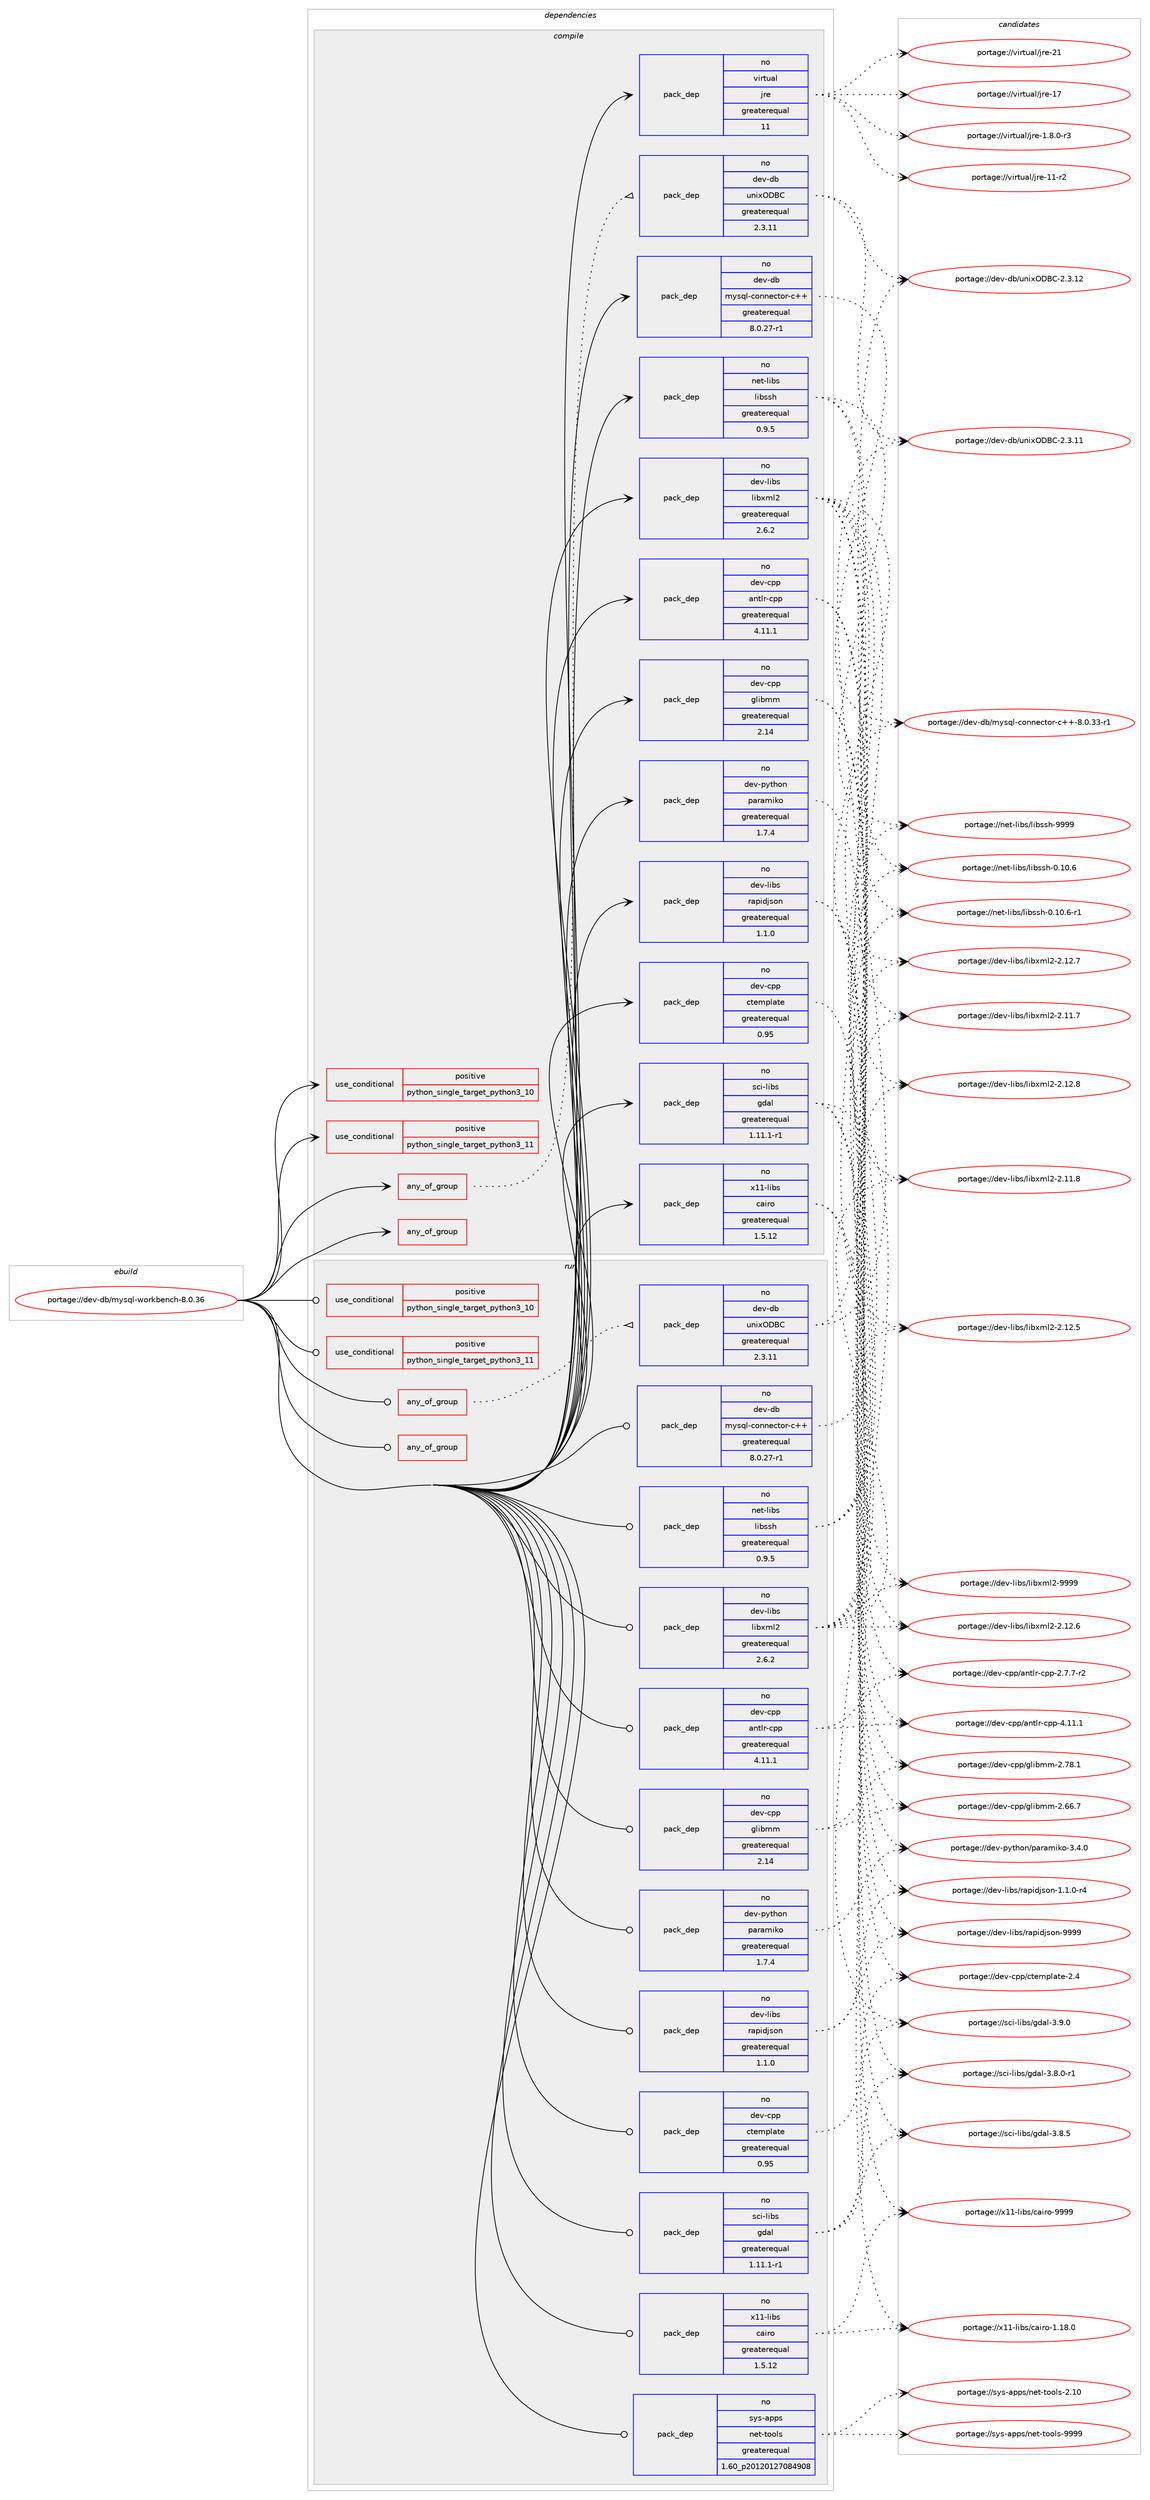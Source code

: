 digraph prolog {

# *************
# Graph options
# *************

newrank=true;
concentrate=true;
compound=true;
graph [rankdir=LR,fontname=Helvetica,fontsize=10,ranksep=1.5];#, ranksep=2.5, nodesep=0.2];
edge  [arrowhead=vee];
node  [fontname=Helvetica,fontsize=10];

# **********
# The ebuild
# **********

subgraph cluster_leftcol {
color=gray;
rank=same;
label=<<i>ebuild</i>>;
id [label="portage://dev-db/mysql-workbench-8.0.36", color=red, width=4, href="../dev-db/mysql-workbench-8.0.36.svg"];
}

# ****************
# The dependencies
# ****************

subgraph cluster_midcol {
color=gray;
label=<<i>dependencies</i>>;
subgraph cluster_compile {
fillcolor="#eeeeee";
style=filled;
label=<<i>compile</i>>;
subgraph any855 {
dependency31066 [label=<<TABLE BORDER="0" CELLBORDER="1" CELLSPACING="0" CELLPADDING="4"><TR><TD CELLPADDING="10">any_of_group</TD></TR></TABLE>>, shape=none, color=red];# *** BEGIN UNKNOWN DEPENDENCY TYPE (TODO) ***
# dependency31066 -> package_dependency(portage://dev-db/mysql-workbench-8.0.36,install,no,dev-db,libiodbc,none,[,,],[],[])
# *** END UNKNOWN DEPENDENCY TYPE (TODO) ***

subgraph pack12769 {
dependency31067 [label=<<TABLE BORDER="0" CELLBORDER="1" CELLSPACING="0" CELLPADDING="4" WIDTH="220"><TR><TD ROWSPAN="6" CELLPADDING="30">pack_dep</TD></TR><TR><TD WIDTH="110">no</TD></TR><TR><TD>dev-db</TD></TR><TR><TD>unixODBC</TD></TR><TR><TD>greaterequal</TD></TR><TR><TD>2.3.11</TD></TR></TABLE>>, shape=none, color=blue];
}
dependency31066:e -> dependency31067:w [weight=20,style="dotted",arrowhead="oinv"];
}
id:e -> dependency31066:w [weight=20,style="solid",arrowhead="vee"];
subgraph any856 {
dependency31068 [label=<<TABLE BORDER="0" CELLBORDER="1" CELLSPACING="0" CELLPADDING="4"><TR><TD CELLPADDING="10">any_of_group</TD></TR></TABLE>>, shape=none, color=red];# *** BEGIN UNKNOWN DEPENDENCY TYPE (TODO) ***
# dependency31068 -> package_dependency(portage://dev-db/mysql-workbench-8.0.36,install,no,sys-fs,e2fsprogs,none,[,,],[],[])
# *** END UNKNOWN DEPENDENCY TYPE (TODO) ***

# *** BEGIN UNKNOWN DEPENDENCY TYPE (TODO) ***
# dependency31068 -> package_dependency(portage://dev-db/mysql-workbench-8.0.36,install,no,dev-libs,ossp-uuid,none,[,,],[],[])
# *** END UNKNOWN DEPENDENCY TYPE (TODO) ***

}
id:e -> dependency31068:w [weight=20,style="solid",arrowhead="vee"];
subgraph cond17387 {
dependency31069 [label=<<TABLE BORDER="0" CELLBORDER="1" CELLSPACING="0" CELLPADDING="4"><TR><TD ROWSPAN="3" CELLPADDING="10">use_conditional</TD></TR><TR><TD>positive</TD></TR><TR><TD>python_single_target_python3_10</TD></TR></TABLE>>, shape=none, color=red];
# *** BEGIN UNKNOWN DEPENDENCY TYPE (TODO) ***
# dependency31069 -> package_dependency(portage://dev-db/mysql-workbench-8.0.36,install,no,dev-lang,python,none,[,,],[slot(3.10)],[use(enable(sqlite),none)])
# *** END UNKNOWN DEPENDENCY TYPE (TODO) ***

}
id:e -> dependency31069:w [weight=20,style="solid",arrowhead="vee"];
subgraph cond17388 {
dependency31070 [label=<<TABLE BORDER="0" CELLBORDER="1" CELLSPACING="0" CELLPADDING="4"><TR><TD ROWSPAN="3" CELLPADDING="10">use_conditional</TD></TR><TR><TD>positive</TD></TR><TR><TD>python_single_target_python3_11</TD></TR></TABLE>>, shape=none, color=red];
# *** BEGIN UNKNOWN DEPENDENCY TYPE (TODO) ***
# dependency31070 -> package_dependency(portage://dev-db/mysql-workbench-8.0.36,install,no,dev-lang,python,none,[,,],[slot(3.11)],[use(enable(sqlite),none)])
# *** END UNKNOWN DEPENDENCY TYPE (TODO) ***

}
id:e -> dependency31070:w [weight=20,style="solid",arrowhead="vee"];
# *** BEGIN UNKNOWN DEPENDENCY TYPE (TODO) ***
# id -> package_dependency(portage://dev-db/mysql-workbench-8.0.36,install,no,app-crypt,libsecret,none,[,,],[],[])
# *** END UNKNOWN DEPENDENCY TYPE (TODO) ***

subgraph pack12770 {
dependency31071 [label=<<TABLE BORDER="0" CELLBORDER="1" CELLSPACING="0" CELLPADDING="4" WIDTH="220"><TR><TD ROWSPAN="6" CELLPADDING="30">pack_dep</TD></TR><TR><TD WIDTH="110">no</TD></TR><TR><TD>dev-cpp</TD></TR><TR><TD>antlr-cpp</TD></TR><TR><TD>greaterequal</TD></TR><TR><TD>4.11.1</TD></TR></TABLE>>, shape=none, color=blue];
}
id:e -> dependency31071:w [weight=20,style="solid",arrowhead="vee"];
# *** BEGIN UNKNOWN DEPENDENCY TYPE (TODO) ***
# id -> package_dependency(portage://dev-db/mysql-workbench-8.0.36,install,no,dev-cpp,atkmm,none,[,,],any_different_slot,[])
# *** END UNKNOWN DEPENDENCY TYPE (TODO) ***

subgraph pack12771 {
dependency31072 [label=<<TABLE BORDER="0" CELLBORDER="1" CELLSPACING="0" CELLPADDING="4" WIDTH="220"><TR><TD ROWSPAN="6" CELLPADDING="30">pack_dep</TD></TR><TR><TD WIDTH="110">no</TD></TR><TR><TD>dev-cpp</TD></TR><TR><TD>ctemplate</TD></TR><TR><TD>greaterequal</TD></TR><TR><TD>0.95</TD></TR></TABLE>>, shape=none, color=blue];
}
id:e -> dependency31072:w [weight=20,style="solid",arrowhead="vee"];
subgraph pack12772 {
dependency31073 [label=<<TABLE BORDER="0" CELLBORDER="1" CELLSPACING="0" CELLPADDING="4" WIDTH="220"><TR><TD ROWSPAN="6" CELLPADDING="30">pack_dep</TD></TR><TR><TD WIDTH="110">no</TD></TR><TR><TD>dev-cpp</TD></TR><TR><TD>glibmm</TD></TR><TR><TD>greaterequal</TD></TR><TR><TD>2.14</TD></TR></TABLE>>, shape=none, color=blue];
}
id:e -> dependency31073:w [weight=20,style="solid",arrowhead="vee"];
# *** BEGIN UNKNOWN DEPENDENCY TYPE (TODO) ***
# id -> package_dependency(portage://dev-db/mysql-workbench-8.0.36,install,no,dev-cpp,gtkmm,none,[,,],[slot(3.0)],[])
# *** END UNKNOWN DEPENDENCY TYPE (TODO) ***

# *** BEGIN UNKNOWN DEPENDENCY TYPE (TODO) ***
# id -> package_dependency(portage://dev-db/mysql-workbench-8.0.36,install,no,dev-cpp,pangomm,none,[,,],[slot(1.4)],[])
# *** END UNKNOWN DEPENDENCY TYPE (TODO) ***

subgraph pack12773 {
dependency31074 [label=<<TABLE BORDER="0" CELLBORDER="1" CELLSPACING="0" CELLPADDING="4" WIDTH="220"><TR><TD ROWSPAN="6" CELLPADDING="30">pack_dep</TD></TR><TR><TD WIDTH="110">no</TD></TR><TR><TD>dev-db</TD></TR><TR><TD>mysql-connector-c++</TD></TR><TR><TD>greaterequal</TD></TR><TR><TD>8.0.27-r1</TD></TR></TABLE>>, shape=none, color=blue];
}
id:e -> dependency31074:w [weight=20,style="solid",arrowhead="vee"];
# *** BEGIN UNKNOWN DEPENDENCY TYPE (TODO) ***
# id -> package_dependency(portage://dev-db/mysql-workbench-8.0.36,install,no,dev-db,vsqlite++,none,[,,],[],[])
# *** END UNKNOWN DEPENDENCY TYPE (TODO) ***

# *** BEGIN UNKNOWN DEPENDENCY TYPE (TODO) ***
# id -> package_dependency(portage://dev-db/mysql-workbench-8.0.36,install,no,dev-lang,swig,none,[,,],[],[])
# *** END UNKNOWN DEPENDENCY TYPE (TODO) ***

# *** BEGIN UNKNOWN DEPENDENCY TYPE (TODO) ***
# id -> package_dependency(portage://dev-db/mysql-workbench-8.0.36,install,no,dev-libs,boost,none,[,,],[],[use(enable(nls),none)])
# *** END UNKNOWN DEPENDENCY TYPE (TODO) ***

# *** BEGIN UNKNOWN DEPENDENCY TYPE (TODO) ***
# id -> package_dependency(portage://dev-db/mysql-workbench-8.0.36,install,no,dev-libs,glib,none,[,,],[slot(2)],[])
# *** END UNKNOWN DEPENDENCY TYPE (TODO) ***

# *** BEGIN UNKNOWN DEPENDENCY TYPE (TODO) ***
# id -> package_dependency(portage://dev-db/mysql-workbench-8.0.36,install,no,dev-libs,libpcre,none,[,,],[],[use(enable(cxx),none)])
# *** END UNKNOWN DEPENDENCY TYPE (TODO) ***

# *** BEGIN UNKNOWN DEPENDENCY TYPE (TODO) ***
# id -> package_dependency(portage://dev-db/mysql-workbench-8.0.36,install,no,dev-libs,libsigc++,none,[,,],[slot(2)],[])
# *** END UNKNOWN DEPENDENCY TYPE (TODO) ***

subgraph pack12774 {
dependency31075 [label=<<TABLE BORDER="0" CELLBORDER="1" CELLSPACING="0" CELLPADDING="4" WIDTH="220"><TR><TD ROWSPAN="6" CELLPADDING="30">pack_dep</TD></TR><TR><TD WIDTH="110">no</TD></TR><TR><TD>dev-libs</TD></TR><TR><TD>libxml2</TD></TR><TR><TD>greaterequal</TD></TR><TR><TD>2.6.2</TD></TR></TABLE>>, shape=none, color=blue];
}
id:e -> dependency31075:w [weight=20,style="solid",arrowhead="vee"];
# *** BEGIN UNKNOWN DEPENDENCY TYPE (TODO) ***
# id -> package_dependency(portage://dev-db/mysql-workbench-8.0.36,install,no,dev-libs,libzip,none,[,,],[],[])
# *** END UNKNOWN DEPENDENCY TYPE (TODO) ***

subgraph pack12775 {
dependency31076 [label=<<TABLE BORDER="0" CELLBORDER="1" CELLSPACING="0" CELLPADDING="4" WIDTH="220"><TR><TD ROWSPAN="6" CELLPADDING="30">pack_dep</TD></TR><TR><TD WIDTH="110">no</TD></TR><TR><TD>dev-libs</TD></TR><TR><TD>rapidjson</TD></TR><TR><TD>greaterequal</TD></TR><TR><TD>1.1.0</TD></TR></TABLE>>, shape=none, color=blue];
}
id:e -> dependency31076:w [weight=20,style="solid",arrowhead="vee"];
# *** BEGIN UNKNOWN DEPENDENCY TYPE (TODO) ***
# id -> package_dependency(portage://dev-db/mysql-workbench-8.0.36,install,no,dev-libs,tinyxml,none,[,,],[],[use(enable(stl),none)])
# *** END UNKNOWN DEPENDENCY TYPE (TODO) ***

subgraph pack12776 {
dependency31077 [label=<<TABLE BORDER="0" CELLBORDER="1" CELLSPACING="0" CELLPADDING="4" WIDTH="220"><TR><TD ROWSPAN="6" CELLPADDING="30">pack_dep</TD></TR><TR><TD WIDTH="110">no</TD></TR><TR><TD>dev-python</TD></TR><TR><TD>paramiko</TD></TR><TR><TD>greaterequal</TD></TR><TR><TD>1.7.4</TD></TR></TABLE>>, shape=none, color=blue];
}
id:e -> dependency31077:w [weight=20,style="solid",arrowhead="vee"];
# *** BEGIN UNKNOWN DEPENDENCY TYPE (TODO) ***
# id -> package_dependency(portage://dev-db/mysql-workbench-8.0.36,install,no,dev-python,pexpect,none,[,,],[],[])
# *** END UNKNOWN DEPENDENCY TYPE (TODO) ***

# *** BEGIN UNKNOWN DEPENDENCY TYPE (TODO) ***
# id -> package_dependency(portage://dev-db/mysql-workbench-8.0.36,install,no,dev-util,desktop-file-utils,none,[,,],[],[])
# *** END UNKNOWN DEPENDENCY TYPE (TODO) ***

subgraph pack12777 {
dependency31078 [label=<<TABLE BORDER="0" CELLBORDER="1" CELLSPACING="0" CELLPADDING="4" WIDTH="220"><TR><TD ROWSPAN="6" CELLPADDING="30">pack_dep</TD></TR><TR><TD WIDTH="110">no</TD></TR><TR><TD>net-libs</TD></TR><TR><TD>libssh</TD></TR><TR><TD>greaterequal</TD></TR><TR><TD>0.9.5</TD></TR></TABLE>>, shape=none, color=blue];
}
id:e -> dependency31078:w [weight=20,style="solid",arrowhead="vee"];
subgraph pack12778 {
dependency31079 [label=<<TABLE BORDER="0" CELLBORDER="1" CELLSPACING="0" CELLPADDING="4" WIDTH="220"><TR><TD ROWSPAN="6" CELLPADDING="30">pack_dep</TD></TR><TR><TD WIDTH="110">no</TD></TR><TR><TD>sci-libs</TD></TR><TR><TD>gdal</TD></TR><TR><TD>greaterequal</TD></TR><TR><TD>1.11.1-r1</TD></TR></TABLE>>, shape=none, color=blue];
}
id:e -> dependency31079:w [weight=20,style="solid",arrowhead="vee"];
subgraph pack12779 {
dependency31080 [label=<<TABLE BORDER="0" CELLBORDER="1" CELLSPACING="0" CELLPADDING="4" WIDTH="220"><TR><TD ROWSPAN="6" CELLPADDING="30">pack_dep</TD></TR><TR><TD WIDTH="110">no</TD></TR><TR><TD>virtual</TD></TR><TR><TD>jre</TD></TR><TR><TD>greaterequal</TD></TR><TR><TD>11</TD></TR></TABLE>>, shape=none, color=blue];
}
id:e -> dependency31080:w [weight=20,style="solid",arrowhead="vee"];
# *** BEGIN UNKNOWN DEPENDENCY TYPE (TODO) ***
# id -> package_dependency(portage://dev-db/mysql-workbench-8.0.36,install,no,virtual,opengl,none,[,,],[],[])
# *** END UNKNOWN DEPENDENCY TYPE (TODO) ***

# *** BEGIN UNKNOWN DEPENDENCY TYPE (TODO) ***
# id -> package_dependency(portage://dev-db/mysql-workbench-8.0.36,install,no,virtual,pkgconfig,none,[,,],[],[])
# *** END UNKNOWN DEPENDENCY TYPE (TODO) ***

subgraph pack12780 {
dependency31081 [label=<<TABLE BORDER="0" CELLBORDER="1" CELLSPACING="0" CELLPADDING="4" WIDTH="220"><TR><TD ROWSPAN="6" CELLPADDING="30">pack_dep</TD></TR><TR><TD WIDTH="110">no</TD></TR><TR><TD>x11-libs</TD></TR><TR><TD>cairo</TD></TR><TR><TD>greaterequal</TD></TR><TR><TD>1.5.12</TD></TR></TABLE>>, shape=none, color=blue];
}
id:e -> dependency31081:w [weight=20,style="solid",arrowhead="vee"];
# *** BEGIN UNKNOWN DEPENDENCY TYPE (TODO) ***
# id -> package_dependency(portage://dev-db/mysql-workbench-8.0.36,install,no,x11-libs,gtk+,none,[,,],[slot(3)],[])
# *** END UNKNOWN DEPENDENCY TYPE (TODO) ***

# *** BEGIN UNKNOWN DEPENDENCY TYPE (TODO) ***
# id -> package_dependency(portage://dev-db/mysql-workbench-8.0.36,install,no,x11-libs,pango,none,[,,],[],[])
# *** END UNKNOWN DEPENDENCY TYPE (TODO) ***

# *** BEGIN UNKNOWN DEPENDENCY TYPE (TODO) ***
# id -> package_dependency(portage://dev-db/mysql-workbench-8.0.36,install,no,x11-misc,shared-mime-info,none,[,,],[],[])
# *** END UNKNOWN DEPENDENCY TYPE (TODO) ***

}
subgraph cluster_compileandrun {
fillcolor="#eeeeee";
style=filled;
label=<<i>compile and run</i>>;
}
subgraph cluster_run {
fillcolor="#eeeeee";
style=filled;
label=<<i>run</i>>;
subgraph any857 {
dependency31082 [label=<<TABLE BORDER="0" CELLBORDER="1" CELLSPACING="0" CELLPADDING="4"><TR><TD CELLPADDING="10">any_of_group</TD></TR></TABLE>>, shape=none, color=red];# *** BEGIN UNKNOWN DEPENDENCY TYPE (TODO) ***
# dependency31082 -> package_dependency(portage://dev-db/mysql-workbench-8.0.36,run,no,dev-db,libiodbc,none,[,,],[],[])
# *** END UNKNOWN DEPENDENCY TYPE (TODO) ***

subgraph pack12781 {
dependency31083 [label=<<TABLE BORDER="0" CELLBORDER="1" CELLSPACING="0" CELLPADDING="4" WIDTH="220"><TR><TD ROWSPAN="6" CELLPADDING="30">pack_dep</TD></TR><TR><TD WIDTH="110">no</TD></TR><TR><TD>dev-db</TD></TR><TR><TD>unixODBC</TD></TR><TR><TD>greaterequal</TD></TR><TR><TD>2.3.11</TD></TR></TABLE>>, shape=none, color=blue];
}
dependency31082:e -> dependency31083:w [weight=20,style="dotted",arrowhead="oinv"];
}
id:e -> dependency31082:w [weight=20,style="solid",arrowhead="odot"];
subgraph any858 {
dependency31084 [label=<<TABLE BORDER="0" CELLBORDER="1" CELLSPACING="0" CELLPADDING="4"><TR><TD CELLPADDING="10">any_of_group</TD></TR></TABLE>>, shape=none, color=red];# *** BEGIN UNKNOWN DEPENDENCY TYPE (TODO) ***
# dependency31084 -> package_dependency(portage://dev-db/mysql-workbench-8.0.36,run,no,sys-fs,e2fsprogs,none,[,,],[],[])
# *** END UNKNOWN DEPENDENCY TYPE (TODO) ***

# *** BEGIN UNKNOWN DEPENDENCY TYPE (TODO) ***
# dependency31084 -> package_dependency(portage://dev-db/mysql-workbench-8.0.36,run,no,dev-libs,ossp-uuid,none,[,,],[],[])
# *** END UNKNOWN DEPENDENCY TYPE (TODO) ***

}
id:e -> dependency31084:w [weight=20,style="solid",arrowhead="odot"];
subgraph cond17389 {
dependency31085 [label=<<TABLE BORDER="0" CELLBORDER="1" CELLSPACING="0" CELLPADDING="4"><TR><TD ROWSPAN="3" CELLPADDING="10">use_conditional</TD></TR><TR><TD>positive</TD></TR><TR><TD>python_single_target_python3_10</TD></TR></TABLE>>, shape=none, color=red];
# *** BEGIN UNKNOWN DEPENDENCY TYPE (TODO) ***
# dependency31085 -> package_dependency(portage://dev-db/mysql-workbench-8.0.36,run,no,dev-lang,python,none,[,,],[slot(3.10)],[use(enable(sqlite),none)])
# *** END UNKNOWN DEPENDENCY TYPE (TODO) ***

}
id:e -> dependency31085:w [weight=20,style="solid",arrowhead="odot"];
subgraph cond17390 {
dependency31086 [label=<<TABLE BORDER="0" CELLBORDER="1" CELLSPACING="0" CELLPADDING="4"><TR><TD ROWSPAN="3" CELLPADDING="10">use_conditional</TD></TR><TR><TD>positive</TD></TR><TR><TD>python_single_target_python3_11</TD></TR></TABLE>>, shape=none, color=red];
# *** BEGIN UNKNOWN DEPENDENCY TYPE (TODO) ***
# dependency31086 -> package_dependency(portage://dev-db/mysql-workbench-8.0.36,run,no,dev-lang,python,none,[,,],[slot(3.11)],[use(enable(sqlite),none)])
# *** END UNKNOWN DEPENDENCY TYPE (TODO) ***

}
id:e -> dependency31086:w [weight=20,style="solid",arrowhead="odot"];
# *** BEGIN UNKNOWN DEPENDENCY TYPE (TODO) ***
# id -> package_dependency(portage://dev-db/mysql-workbench-8.0.36,run,no,app-admin,sudo,none,[,,],[],[])
# *** END UNKNOWN DEPENDENCY TYPE (TODO) ***

# *** BEGIN UNKNOWN DEPENDENCY TYPE (TODO) ***
# id -> package_dependency(portage://dev-db/mysql-workbench-8.0.36,run,no,app-crypt,libsecret,none,[,,],[],[])
# *** END UNKNOWN DEPENDENCY TYPE (TODO) ***

subgraph pack12782 {
dependency31087 [label=<<TABLE BORDER="0" CELLBORDER="1" CELLSPACING="0" CELLPADDING="4" WIDTH="220"><TR><TD ROWSPAN="6" CELLPADDING="30">pack_dep</TD></TR><TR><TD WIDTH="110">no</TD></TR><TR><TD>dev-cpp</TD></TR><TR><TD>antlr-cpp</TD></TR><TR><TD>greaterequal</TD></TR><TR><TD>4.11.1</TD></TR></TABLE>>, shape=none, color=blue];
}
id:e -> dependency31087:w [weight=20,style="solid",arrowhead="odot"];
# *** BEGIN UNKNOWN DEPENDENCY TYPE (TODO) ***
# id -> package_dependency(portage://dev-db/mysql-workbench-8.0.36,run,no,dev-cpp,atkmm,none,[,,],any_different_slot,[])
# *** END UNKNOWN DEPENDENCY TYPE (TODO) ***

subgraph pack12783 {
dependency31088 [label=<<TABLE BORDER="0" CELLBORDER="1" CELLSPACING="0" CELLPADDING="4" WIDTH="220"><TR><TD ROWSPAN="6" CELLPADDING="30">pack_dep</TD></TR><TR><TD WIDTH="110">no</TD></TR><TR><TD>dev-cpp</TD></TR><TR><TD>ctemplate</TD></TR><TR><TD>greaterequal</TD></TR><TR><TD>0.95</TD></TR></TABLE>>, shape=none, color=blue];
}
id:e -> dependency31088:w [weight=20,style="solid",arrowhead="odot"];
subgraph pack12784 {
dependency31089 [label=<<TABLE BORDER="0" CELLBORDER="1" CELLSPACING="0" CELLPADDING="4" WIDTH="220"><TR><TD ROWSPAN="6" CELLPADDING="30">pack_dep</TD></TR><TR><TD WIDTH="110">no</TD></TR><TR><TD>dev-cpp</TD></TR><TR><TD>glibmm</TD></TR><TR><TD>greaterequal</TD></TR><TR><TD>2.14</TD></TR></TABLE>>, shape=none, color=blue];
}
id:e -> dependency31089:w [weight=20,style="solid",arrowhead="odot"];
# *** BEGIN UNKNOWN DEPENDENCY TYPE (TODO) ***
# id -> package_dependency(portage://dev-db/mysql-workbench-8.0.36,run,no,dev-cpp,gtkmm,none,[,,],[slot(3.0)],[])
# *** END UNKNOWN DEPENDENCY TYPE (TODO) ***

# *** BEGIN UNKNOWN DEPENDENCY TYPE (TODO) ***
# id -> package_dependency(portage://dev-db/mysql-workbench-8.0.36,run,no,dev-cpp,pangomm,none,[,,],[slot(1.4)],[])
# *** END UNKNOWN DEPENDENCY TYPE (TODO) ***

subgraph pack12785 {
dependency31090 [label=<<TABLE BORDER="0" CELLBORDER="1" CELLSPACING="0" CELLPADDING="4" WIDTH="220"><TR><TD ROWSPAN="6" CELLPADDING="30">pack_dep</TD></TR><TR><TD WIDTH="110">no</TD></TR><TR><TD>dev-db</TD></TR><TR><TD>mysql-connector-c++</TD></TR><TR><TD>greaterequal</TD></TR><TR><TD>8.0.27-r1</TD></TR></TABLE>>, shape=none, color=blue];
}
id:e -> dependency31090:w [weight=20,style="solid",arrowhead="odot"];
# *** BEGIN UNKNOWN DEPENDENCY TYPE (TODO) ***
# id -> package_dependency(portage://dev-db/mysql-workbench-8.0.36,run,no,dev-db,vsqlite++,none,[,,],[],[])
# *** END UNKNOWN DEPENDENCY TYPE (TODO) ***

# *** BEGIN UNKNOWN DEPENDENCY TYPE (TODO) ***
# id -> package_dependency(portage://dev-db/mysql-workbench-8.0.36,run,no,dev-libs,boost,none,[,,],[],[use(enable(nls),none)])
# *** END UNKNOWN DEPENDENCY TYPE (TODO) ***

# *** BEGIN UNKNOWN DEPENDENCY TYPE (TODO) ***
# id -> package_dependency(portage://dev-db/mysql-workbench-8.0.36,run,no,dev-libs,glib,none,[,,],[slot(2)],[])
# *** END UNKNOWN DEPENDENCY TYPE (TODO) ***

# *** BEGIN UNKNOWN DEPENDENCY TYPE (TODO) ***
# id -> package_dependency(portage://dev-db/mysql-workbench-8.0.36,run,no,dev-libs,libpcre,none,[,,],[],[use(enable(cxx),none)])
# *** END UNKNOWN DEPENDENCY TYPE (TODO) ***

# *** BEGIN UNKNOWN DEPENDENCY TYPE (TODO) ***
# id -> package_dependency(portage://dev-db/mysql-workbench-8.0.36,run,no,dev-libs,libsigc++,none,[,,],[slot(2)],[])
# *** END UNKNOWN DEPENDENCY TYPE (TODO) ***

subgraph pack12786 {
dependency31091 [label=<<TABLE BORDER="0" CELLBORDER="1" CELLSPACING="0" CELLPADDING="4" WIDTH="220"><TR><TD ROWSPAN="6" CELLPADDING="30">pack_dep</TD></TR><TR><TD WIDTH="110">no</TD></TR><TR><TD>dev-libs</TD></TR><TR><TD>libxml2</TD></TR><TR><TD>greaterequal</TD></TR><TR><TD>2.6.2</TD></TR></TABLE>>, shape=none, color=blue];
}
id:e -> dependency31091:w [weight=20,style="solid",arrowhead="odot"];
# *** BEGIN UNKNOWN DEPENDENCY TYPE (TODO) ***
# id -> package_dependency(portage://dev-db/mysql-workbench-8.0.36,run,no,dev-libs,libzip,none,[,,],[],[])
# *** END UNKNOWN DEPENDENCY TYPE (TODO) ***

subgraph pack12787 {
dependency31092 [label=<<TABLE BORDER="0" CELLBORDER="1" CELLSPACING="0" CELLPADDING="4" WIDTH="220"><TR><TD ROWSPAN="6" CELLPADDING="30">pack_dep</TD></TR><TR><TD WIDTH="110">no</TD></TR><TR><TD>dev-libs</TD></TR><TR><TD>rapidjson</TD></TR><TR><TD>greaterequal</TD></TR><TR><TD>1.1.0</TD></TR></TABLE>>, shape=none, color=blue];
}
id:e -> dependency31092:w [weight=20,style="solid",arrowhead="odot"];
# *** BEGIN UNKNOWN DEPENDENCY TYPE (TODO) ***
# id -> package_dependency(portage://dev-db/mysql-workbench-8.0.36,run,no,dev-libs,tinyxml,none,[,,],[],[use(enable(stl),none)])
# *** END UNKNOWN DEPENDENCY TYPE (TODO) ***

subgraph pack12788 {
dependency31093 [label=<<TABLE BORDER="0" CELLBORDER="1" CELLSPACING="0" CELLPADDING="4" WIDTH="220"><TR><TD ROWSPAN="6" CELLPADDING="30">pack_dep</TD></TR><TR><TD WIDTH="110">no</TD></TR><TR><TD>dev-python</TD></TR><TR><TD>paramiko</TD></TR><TR><TD>greaterequal</TD></TR><TR><TD>1.7.4</TD></TR></TABLE>>, shape=none, color=blue];
}
id:e -> dependency31093:w [weight=20,style="solid",arrowhead="odot"];
# *** BEGIN UNKNOWN DEPENDENCY TYPE (TODO) ***
# id -> package_dependency(portage://dev-db/mysql-workbench-8.0.36,run,no,dev-python,pexpect,none,[,,],[],[])
# *** END UNKNOWN DEPENDENCY TYPE (TODO) ***

subgraph pack12789 {
dependency31094 [label=<<TABLE BORDER="0" CELLBORDER="1" CELLSPACING="0" CELLPADDING="4" WIDTH="220"><TR><TD ROWSPAN="6" CELLPADDING="30">pack_dep</TD></TR><TR><TD WIDTH="110">no</TD></TR><TR><TD>net-libs</TD></TR><TR><TD>libssh</TD></TR><TR><TD>greaterequal</TD></TR><TR><TD>0.9.5</TD></TR></TABLE>>, shape=none, color=blue];
}
id:e -> dependency31094:w [weight=20,style="solid",arrowhead="odot"];
subgraph pack12790 {
dependency31095 [label=<<TABLE BORDER="0" CELLBORDER="1" CELLSPACING="0" CELLPADDING="4" WIDTH="220"><TR><TD ROWSPAN="6" CELLPADDING="30">pack_dep</TD></TR><TR><TD WIDTH="110">no</TD></TR><TR><TD>sci-libs</TD></TR><TR><TD>gdal</TD></TR><TR><TD>greaterequal</TD></TR><TR><TD>1.11.1-r1</TD></TR></TABLE>>, shape=none, color=blue];
}
id:e -> dependency31095:w [weight=20,style="solid",arrowhead="odot"];
subgraph pack12791 {
dependency31096 [label=<<TABLE BORDER="0" CELLBORDER="1" CELLSPACING="0" CELLPADDING="4" WIDTH="220"><TR><TD ROWSPAN="6" CELLPADDING="30">pack_dep</TD></TR><TR><TD WIDTH="110">no</TD></TR><TR><TD>sys-apps</TD></TR><TR><TD>net-tools</TD></TR><TR><TD>greaterequal</TD></TR><TR><TD>1.60_p20120127084908</TD></TR></TABLE>>, shape=none, color=blue];
}
id:e -> dependency31096:w [weight=20,style="solid",arrowhead="odot"];
# *** BEGIN UNKNOWN DEPENDENCY TYPE (TODO) ***
# id -> package_dependency(portage://dev-db/mysql-workbench-8.0.36,run,no,virtual,opengl,none,[,,],[],[])
# *** END UNKNOWN DEPENDENCY TYPE (TODO) ***

subgraph pack12792 {
dependency31097 [label=<<TABLE BORDER="0" CELLBORDER="1" CELLSPACING="0" CELLPADDING="4" WIDTH="220"><TR><TD ROWSPAN="6" CELLPADDING="30">pack_dep</TD></TR><TR><TD WIDTH="110">no</TD></TR><TR><TD>x11-libs</TD></TR><TR><TD>cairo</TD></TR><TR><TD>greaterequal</TD></TR><TR><TD>1.5.12</TD></TR></TABLE>>, shape=none, color=blue];
}
id:e -> dependency31097:w [weight=20,style="solid",arrowhead="odot"];
# *** BEGIN UNKNOWN DEPENDENCY TYPE (TODO) ***
# id -> package_dependency(portage://dev-db/mysql-workbench-8.0.36,run,no,x11-libs,gtk+,none,[,,],[slot(3)],[])
# *** END UNKNOWN DEPENDENCY TYPE (TODO) ***

# *** BEGIN UNKNOWN DEPENDENCY TYPE (TODO) ***
# id -> package_dependency(portage://dev-db/mysql-workbench-8.0.36,run,no,x11-libs,pango,none,[,,],[],[])
# *** END UNKNOWN DEPENDENCY TYPE (TODO) ***

}
}

# **************
# The candidates
# **************

subgraph cluster_choices {
rank=same;
color=gray;
label=<<i>candidates</i>>;

subgraph choice12769 {
color=black;
nodesep=1;
choice1001011184510098471171101051207968666745504651464949 [label="portage://dev-db/unixODBC-2.3.11", color=red, width=4,href="../dev-db/unixODBC-2.3.11.svg"];
choice1001011184510098471171101051207968666745504651464950 [label="portage://dev-db/unixODBC-2.3.12", color=red, width=4,href="../dev-db/unixODBC-2.3.12.svg"];
dependency31067:e -> choice1001011184510098471171101051207968666745504651464949:w [style=dotted,weight="100"];
dependency31067:e -> choice1001011184510098471171101051207968666745504651464950:w [style=dotted,weight="100"];
}
subgraph choice12770 {
color=black;
nodesep=1;
choice1001011184599112112479711011610811445991121124550465546554511450 [label="portage://dev-cpp/antlr-cpp-2.7.7-r2", color=red, width=4,href="../dev-cpp/antlr-cpp-2.7.7-r2.svg"];
choice10010111845991121124797110116108114459911211245524649494649 [label="portage://dev-cpp/antlr-cpp-4.11.1", color=red, width=4,href="../dev-cpp/antlr-cpp-4.11.1.svg"];
dependency31071:e -> choice1001011184599112112479711011610811445991121124550465546554511450:w [style=dotted,weight="100"];
dependency31071:e -> choice10010111845991121124797110116108114459911211245524649494649:w [style=dotted,weight="100"];
}
subgraph choice12771 {
color=black;
nodesep=1;
choice100101118459911211247991161011091121089711610145504652 [label="portage://dev-cpp/ctemplate-2.4", color=red, width=4,href="../dev-cpp/ctemplate-2.4.svg"];
dependency31072:e -> choice100101118459911211247991161011091121089711610145504652:w [style=dotted,weight="100"];
}
subgraph choice12772 {
color=black;
nodesep=1;
choice1001011184599112112471031081059810910945504654544655 [label="portage://dev-cpp/glibmm-2.66.7", color=red, width=4,href="../dev-cpp/glibmm-2.66.7.svg"];
choice1001011184599112112471031081059810910945504655564649 [label="portage://dev-cpp/glibmm-2.78.1", color=red, width=4,href="../dev-cpp/glibmm-2.78.1.svg"];
dependency31073:e -> choice1001011184599112112471031081059810910945504654544655:w [style=dotted,weight="100"];
dependency31073:e -> choice1001011184599112112471031081059810910945504655564649:w [style=dotted,weight="100"];
}
subgraph choice12773 {
color=black;
nodesep=1;
choice10010111845100984710912111511310845991111101101019911611111445994343455646484651514511449 [label="portage://dev-db/mysql-connector-c++-8.0.33-r1", color=red, width=4,href="../dev-db/mysql-connector-c++-8.0.33-r1.svg"];
dependency31074:e -> choice10010111845100984710912111511310845991111101101019911611111445994343455646484651514511449:w [style=dotted,weight="100"];
}
subgraph choice12774 {
color=black;
nodesep=1;
choice100101118451081059811547108105981201091085045504649494655 [label="portage://dev-libs/libxml2-2.11.7", color=red, width=4,href="../dev-libs/libxml2-2.11.7.svg"];
choice100101118451081059811547108105981201091085045504649494656 [label="portage://dev-libs/libxml2-2.11.8", color=red, width=4,href="../dev-libs/libxml2-2.11.8.svg"];
choice100101118451081059811547108105981201091085045504649504653 [label="portage://dev-libs/libxml2-2.12.5", color=red, width=4,href="../dev-libs/libxml2-2.12.5.svg"];
choice100101118451081059811547108105981201091085045504649504654 [label="portage://dev-libs/libxml2-2.12.6", color=red, width=4,href="../dev-libs/libxml2-2.12.6.svg"];
choice100101118451081059811547108105981201091085045504649504655 [label="portage://dev-libs/libxml2-2.12.7", color=red, width=4,href="../dev-libs/libxml2-2.12.7.svg"];
choice100101118451081059811547108105981201091085045504649504656 [label="portage://dev-libs/libxml2-2.12.8", color=red, width=4,href="../dev-libs/libxml2-2.12.8.svg"];
choice10010111845108105981154710810598120109108504557575757 [label="portage://dev-libs/libxml2-9999", color=red, width=4,href="../dev-libs/libxml2-9999.svg"];
dependency31075:e -> choice100101118451081059811547108105981201091085045504649494655:w [style=dotted,weight="100"];
dependency31075:e -> choice100101118451081059811547108105981201091085045504649494656:w [style=dotted,weight="100"];
dependency31075:e -> choice100101118451081059811547108105981201091085045504649504653:w [style=dotted,weight="100"];
dependency31075:e -> choice100101118451081059811547108105981201091085045504649504654:w [style=dotted,weight="100"];
dependency31075:e -> choice100101118451081059811547108105981201091085045504649504655:w [style=dotted,weight="100"];
dependency31075:e -> choice100101118451081059811547108105981201091085045504649504656:w [style=dotted,weight="100"];
dependency31075:e -> choice10010111845108105981154710810598120109108504557575757:w [style=dotted,weight="100"];
}
subgraph choice12775 {
color=black;
nodesep=1;
choice100101118451081059811547114971121051001061151111104549464946484511452 [label="portage://dev-libs/rapidjson-1.1.0-r4", color=red, width=4,href="../dev-libs/rapidjson-1.1.0-r4.svg"];
choice100101118451081059811547114971121051001061151111104557575757 [label="portage://dev-libs/rapidjson-9999", color=red, width=4,href="../dev-libs/rapidjson-9999.svg"];
dependency31076:e -> choice100101118451081059811547114971121051001061151111104549464946484511452:w [style=dotted,weight="100"];
dependency31076:e -> choice100101118451081059811547114971121051001061151111104557575757:w [style=dotted,weight="100"];
}
subgraph choice12776 {
color=black;
nodesep=1;
choice10010111845112121116104111110471129711497109105107111455146524648 [label="portage://dev-python/paramiko-3.4.0", color=red, width=4,href="../dev-python/paramiko-3.4.0.svg"];
dependency31077:e -> choice10010111845112121116104111110471129711497109105107111455146524648:w [style=dotted,weight="100"];
}
subgraph choice12777 {
color=black;
nodesep=1;
choice1101011164510810598115471081059811511510445484649484654 [label="portage://net-libs/libssh-0.10.6", color=red, width=4,href="../net-libs/libssh-0.10.6.svg"];
choice11010111645108105981154710810598115115104454846494846544511449 [label="portage://net-libs/libssh-0.10.6-r1", color=red, width=4,href="../net-libs/libssh-0.10.6-r1.svg"];
choice110101116451081059811547108105981151151044557575757 [label="portage://net-libs/libssh-9999", color=red, width=4,href="../net-libs/libssh-9999.svg"];
dependency31078:e -> choice1101011164510810598115471081059811511510445484649484654:w [style=dotted,weight="100"];
dependency31078:e -> choice11010111645108105981154710810598115115104454846494846544511449:w [style=dotted,weight="100"];
dependency31078:e -> choice110101116451081059811547108105981151151044557575757:w [style=dotted,weight="100"];
}
subgraph choice12778 {
color=black;
nodesep=1;
choice11599105451081059811547103100971084551465646484511449 [label="portage://sci-libs/gdal-3.8.0-r1", color=red, width=4,href="../sci-libs/gdal-3.8.0-r1.svg"];
choice1159910545108105981154710310097108455146564653 [label="portage://sci-libs/gdal-3.8.5", color=red, width=4,href="../sci-libs/gdal-3.8.5.svg"];
choice1159910545108105981154710310097108455146574648 [label="portage://sci-libs/gdal-3.9.0", color=red, width=4,href="../sci-libs/gdal-3.9.0.svg"];
dependency31079:e -> choice11599105451081059811547103100971084551465646484511449:w [style=dotted,weight="100"];
dependency31079:e -> choice1159910545108105981154710310097108455146564653:w [style=dotted,weight="100"];
dependency31079:e -> choice1159910545108105981154710310097108455146574648:w [style=dotted,weight="100"];
}
subgraph choice12779 {
color=black;
nodesep=1;
choice11810511411611797108471061141014549465646484511451 [label="portage://virtual/jre-1.8.0-r3", color=red, width=4,href="../virtual/jre-1.8.0-r3.svg"];
choice11810511411611797108471061141014549494511450 [label="portage://virtual/jre-11-r2", color=red, width=4,href="../virtual/jre-11-r2.svg"];
choice1181051141161179710847106114101454955 [label="portage://virtual/jre-17", color=red, width=4,href="../virtual/jre-17.svg"];
choice1181051141161179710847106114101455049 [label="portage://virtual/jre-21", color=red, width=4,href="../virtual/jre-21.svg"];
dependency31080:e -> choice11810511411611797108471061141014549465646484511451:w [style=dotted,weight="100"];
dependency31080:e -> choice11810511411611797108471061141014549494511450:w [style=dotted,weight="100"];
dependency31080:e -> choice1181051141161179710847106114101454955:w [style=dotted,weight="100"];
dependency31080:e -> choice1181051141161179710847106114101455049:w [style=dotted,weight="100"];
}
subgraph choice12780 {
color=black;
nodesep=1;
choice1204949451081059811547999710511411145494649564648 [label="portage://x11-libs/cairo-1.18.0", color=red, width=4,href="../x11-libs/cairo-1.18.0.svg"];
choice120494945108105981154799971051141114557575757 [label="portage://x11-libs/cairo-9999", color=red, width=4,href="../x11-libs/cairo-9999.svg"];
dependency31081:e -> choice1204949451081059811547999710511411145494649564648:w [style=dotted,weight="100"];
dependency31081:e -> choice120494945108105981154799971051141114557575757:w [style=dotted,weight="100"];
}
subgraph choice12781 {
color=black;
nodesep=1;
choice1001011184510098471171101051207968666745504651464949 [label="portage://dev-db/unixODBC-2.3.11", color=red, width=4,href="../dev-db/unixODBC-2.3.11.svg"];
choice1001011184510098471171101051207968666745504651464950 [label="portage://dev-db/unixODBC-2.3.12", color=red, width=4,href="../dev-db/unixODBC-2.3.12.svg"];
dependency31083:e -> choice1001011184510098471171101051207968666745504651464949:w [style=dotted,weight="100"];
dependency31083:e -> choice1001011184510098471171101051207968666745504651464950:w [style=dotted,weight="100"];
}
subgraph choice12782 {
color=black;
nodesep=1;
choice1001011184599112112479711011610811445991121124550465546554511450 [label="portage://dev-cpp/antlr-cpp-2.7.7-r2", color=red, width=4,href="../dev-cpp/antlr-cpp-2.7.7-r2.svg"];
choice10010111845991121124797110116108114459911211245524649494649 [label="portage://dev-cpp/antlr-cpp-4.11.1", color=red, width=4,href="../dev-cpp/antlr-cpp-4.11.1.svg"];
dependency31087:e -> choice1001011184599112112479711011610811445991121124550465546554511450:w [style=dotted,weight="100"];
dependency31087:e -> choice10010111845991121124797110116108114459911211245524649494649:w [style=dotted,weight="100"];
}
subgraph choice12783 {
color=black;
nodesep=1;
choice100101118459911211247991161011091121089711610145504652 [label="portage://dev-cpp/ctemplate-2.4", color=red, width=4,href="../dev-cpp/ctemplate-2.4.svg"];
dependency31088:e -> choice100101118459911211247991161011091121089711610145504652:w [style=dotted,weight="100"];
}
subgraph choice12784 {
color=black;
nodesep=1;
choice1001011184599112112471031081059810910945504654544655 [label="portage://dev-cpp/glibmm-2.66.7", color=red, width=4,href="../dev-cpp/glibmm-2.66.7.svg"];
choice1001011184599112112471031081059810910945504655564649 [label="portage://dev-cpp/glibmm-2.78.1", color=red, width=4,href="../dev-cpp/glibmm-2.78.1.svg"];
dependency31089:e -> choice1001011184599112112471031081059810910945504654544655:w [style=dotted,weight="100"];
dependency31089:e -> choice1001011184599112112471031081059810910945504655564649:w [style=dotted,weight="100"];
}
subgraph choice12785 {
color=black;
nodesep=1;
choice10010111845100984710912111511310845991111101101019911611111445994343455646484651514511449 [label="portage://dev-db/mysql-connector-c++-8.0.33-r1", color=red, width=4,href="../dev-db/mysql-connector-c++-8.0.33-r1.svg"];
dependency31090:e -> choice10010111845100984710912111511310845991111101101019911611111445994343455646484651514511449:w [style=dotted,weight="100"];
}
subgraph choice12786 {
color=black;
nodesep=1;
choice100101118451081059811547108105981201091085045504649494655 [label="portage://dev-libs/libxml2-2.11.7", color=red, width=4,href="../dev-libs/libxml2-2.11.7.svg"];
choice100101118451081059811547108105981201091085045504649494656 [label="portage://dev-libs/libxml2-2.11.8", color=red, width=4,href="../dev-libs/libxml2-2.11.8.svg"];
choice100101118451081059811547108105981201091085045504649504653 [label="portage://dev-libs/libxml2-2.12.5", color=red, width=4,href="../dev-libs/libxml2-2.12.5.svg"];
choice100101118451081059811547108105981201091085045504649504654 [label="portage://dev-libs/libxml2-2.12.6", color=red, width=4,href="../dev-libs/libxml2-2.12.6.svg"];
choice100101118451081059811547108105981201091085045504649504655 [label="portage://dev-libs/libxml2-2.12.7", color=red, width=4,href="../dev-libs/libxml2-2.12.7.svg"];
choice100101118451081059811547108105981201091085045504649504656 [label="portage://dev-libs/libxml2-2.12.8", color=red, width=4,href="../dev-libs/libxml2-2.12.8.svg"];
choice10010111845108105981154710810598120109108504557575757 [label="portage://dev-libs/libxml2-9999", color=red, width=4,href="../dev-libs/libxml2-9999.svg"];
dependency31091:e -> choice100101118451081059811547108105981201091085045504649494655:w [style=dotted,weight="100"];
dependency31091:e -> choice100101118451081059811547108105981201091085045504649494656:w [style=dotted,weight="100"];
dependency31091:e -> choice100101118451081059811547108105981201091085045504649504653:w [style=dotted,weight="100"];
dependency31091:e -> choice100101118451081059811547108105981201091085045504649504654:w [style=dotted,weight="100"];
dependency31091:e -> choice100101118451081059811547108105981201091085045504649504655:w [style=dotted,weight="100"];
dependency31091:e -> choice100101118451081059811547108105981201091085045504649504656:w [style=dotted,weight="100"];
dependency31091:e -> choice10010111845108105981154710810598120109108504557575757:w [style=dotted,weight="100"];
}
subgraph choice12787 {
color=black;
nodesep=1;
choice100101118451081059811547114971121051001061151111104549464946484511452 [label="portage://dev-libs/rapidjson-1.1.0-r4", color=red, width=4,href="../dev-libs/rapidjson-1.1.0-r4.svg"];
choice100101118451081059811547114971121051001061151111104557575757 [label="portage://dev-libs/rapidjson-9999", color=red, width=4,href="../dev-libs/rapidjson-9999.svg"];
dependency31092:e -> choice100101118451081059811547114971121051001061151111104549464946484511452:w [style=dotted,weight="100"];
dependency31092:e -> choice100101118451081059811547114971121051001061151111104557575757:w [style=dotted,weight="100"];
}
subgraph choice12788 {
color=black;
nodesep=1;
choice10010111845112121116104111110471129711497109105107111455146524648 [label="portage://dev-python/paramiko-3.4.0", color=red, width=4,href="../dev-python/paramiko-3.4.0.svg"];
dependency31093:e -> choice10010111845112121116104111110471129711497109105107111455146524648:w [style=dotted,weight="100"];
}
subgraph choice12789 {
color=black;
nodesep=1;
choice1101011164510810598115471081059811511510445484649484654 [label="portage://net-libs/libssh-0.10.6", color=red, width=4,href="../net-libs/libssh-0.10.6.svg"];
choice11010111645108105981154710810598115115104454846494846544511449 [label="portage://net-libs/libssh-0.10.6-r1", color=red, width=4,href="../net-libs/libssh-0.10.6-r1.svg"];
choice110101116451081059811547108105981151151044557575757 [label="portage://net-libs/libssh-9999", color=red, width=4,href="../net-libs/libssh-9999.svg"];
dependency31094:e -> choice1101011164510810598115471081059811511510445484649484654:w [style=dotted,weight="100"];
dependency31094:e -> choice11010111645108105981154710810598115115104454846494846544511449:w [style=dotted,weight="100"];
dependency31094:e -> choice110101116451081059811547108105981151151044557575757:w [style=dotted,weight="100"];
}
subgraph choice12790 {
color=black;
nodesep=1;
choice11599105451081059811547103100971084551465646484511449 [label="portage://sci-libs/gdal-3.8.0-r1", color=red, width=4,href="../sci-libs/gdal-3.8.0-r1.svg"];
choice1159910545108105981154710310097108455146564653 [label="portage://sci-libs/gdal-3.8.5", color=red, width=4,href="../sci-libs/gdal-3.8.5.svg"];
choice1159910545108105981154710310097108455146574648 [label="portage://sci-libs/gdal-3.9.0", color=red, width=4,href="../sci-libs/gdal-3.9.0.svg"];
dependency31095:e -> choice11599105451081059811547103100971084551465646484511449:w [style=dotted,weight="100"];
dependency31095:e -> choice1159910545108105981154710310097108455146564653:w [style=dotted,weight="100"];
dependency31095:e -> choice1159910545108105981154710310097108455146574648:w [style=dotted,weight="100"];
}
subgraph choice12791 {
color=black;
nodesep=1;
choice115121115459711211211547110101116451161111111081154550464948 [label="portage://sys-apps/net-tools-2.10", color=red, width=4,href="../sys-apps/net-tools-2.10.svg"];
choice115121115459711211211547110101116451161111111081154557575757 [label="portage://sys-apps/net-tools-9999", color=red, width=4,href="../sys-apps/net-tools-9999.svg"];
dependency31096:e -> choice115121115459711211211547110101116451161111111081154550464948:w [style=dotted,weight="100"];
dependency31096:e -> choice115121115459711211211547110101116451161111111081154557575757:w [style=dotted,weight="100"];
}
subgraph choice12792 {
color=black;
nodesep=1;
choice1204949451081059811547999710511411145494649564648 [label="portage://x11-libs/cairo-1.18.0", color=red, width=4,href="../x11-libs/cairo-1.18.0.svg"];
choice120494945108105981154799971051141114557575757 [label="portage://x11-libs/cairo-9999", color=red, width=4,href="../x11-libs/cairo-9999.svg"];
dependency31097:e -> choice1204949451081059811547999710511411145494649564648:w [style=dotted,weight="100"];
dependency31097:e -> choice120494945108105981154799971051141114557575757:w [style=dotted,weight="100"];
}
}

}
